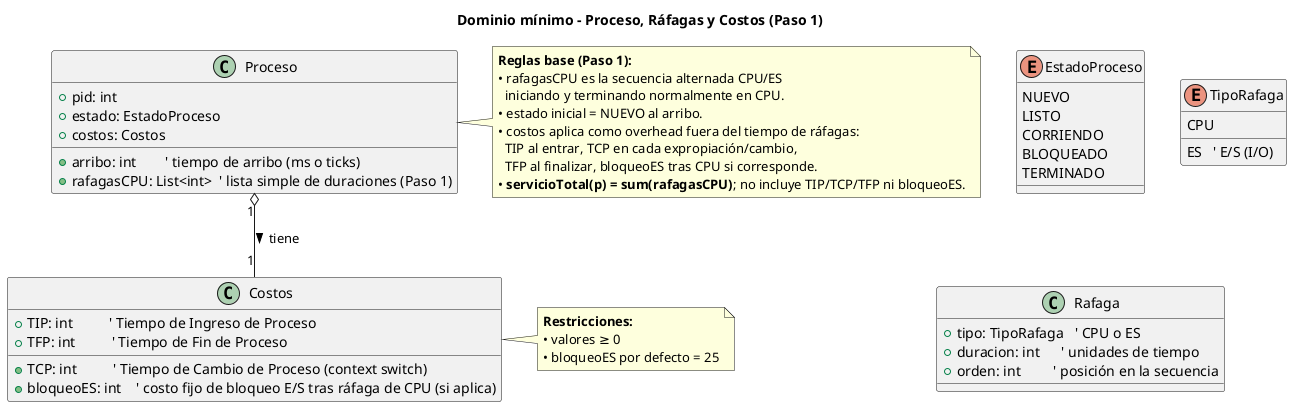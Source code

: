 @startuml 01-clases-dominio
title Dominio mínimo – Proceso, Ráfagas y Costos (Paso 1)

' ===== Enumeraciones / Tipos de apoyo =====
enum EstadoProceso {
  NUEVO
  LISTO
  CORRIENDO
  BLOQUEADO
  TERMINADO
}

enum TipoRafaga {
  CPU
  ES   ' E/S (I/O)
}

' ===== Clases del dominio =====
class Proceso {
  +pid: int
  +arribo: int        ' tiempo de arribo (ms o ticks)
  +estado: EstadoProceso
  +rafagasCPU: List<int>  ' lista simple de duraciones (Paso 1)
  +costos: Costos
}

class Rafaga {
  +tipo: TipoRafaga   ' CPU o ES
  +duracion: int      ' unidades de tiempo
  +orden: int         ' posición en la secuencia
}

class Costos {
  +TIP: int          ' Tiempo de Ingreso de Proceso
  +TCP: int          ' Tiempo de Cambio de Proceso (context switch)
  +TFP: int          ' Tiempo de Fin de Proceso
  +bloqueoES: int    ' costo fijo de bloqueo E/S tras ráfaga de CPU (si aplica)
}

' ===== Relaciones =====
Proceso "1" o-- "1" Costos : tiene >
' Nota: Para Paso 1, rafagasCPU es List<int>, relación con Rafaga aplica en Paso 2+

' Reglas/Notas mínimas para el integrador
note right of Proceso
  **Reglas base (Paso 1):**
  • rafagasCPU es la secuencia alternada CPU/ES
    iniciando y terminando normalmente en CPU.
  • estado inicial = NUEVO al arribo.
  • costos aplica como overhead fuera del tiempo de ráfagas:
    TIP al entrar, TCP en cada expropiación/cambio, 
    TFP al finalizar, bloqueoES tras CPU si corresponde.
  • **servicioTotal(p) = sum(rafagasCPU)**; no incluye TIP/TCP/TFP ni bloqueoES.
end note

note right of Costos
  **Restricciones:**
  • valores ≥ 0
  • bloqueoES por defecto = 25
end note
@enduml
